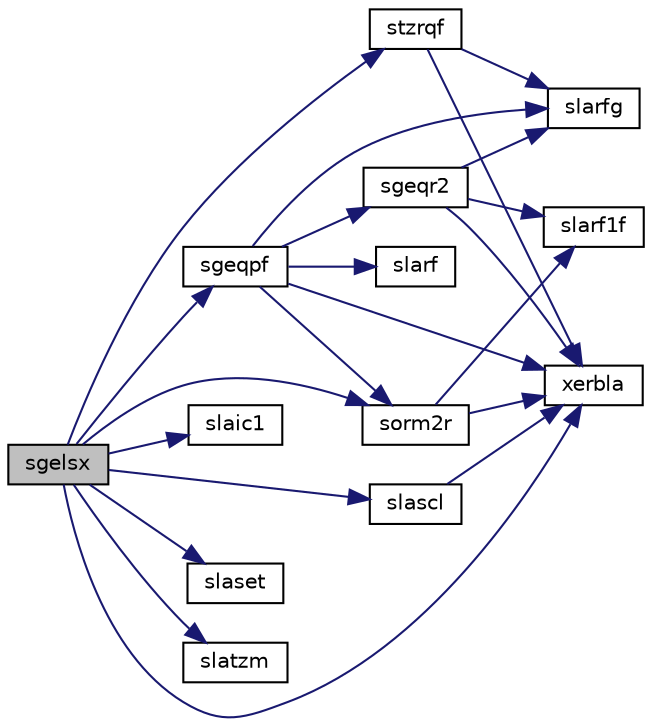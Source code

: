 digraph "sgelsx"
{
 // LATEX_PDF_SIZE
  edge [fontname="Helvetica",fontsize="10",labelfontname="Helvetica",labelfontsize="10"];
  node [fontname="Helvetica",fontsize="10",shape=record];
  rankdir="LR";
  Node1 [label="sgelsx",height=0.2,width=0.4,color="black", fillcolor="grey75", style="filled", fontcolor="black",tooltip="SGELSX solves overdetermined or underdetermined systems for GE matrices"];
  Node1 -> Node2 [color="midnightblue",fontsize="10",style="solid",fontname="Helvetica"];
  Node2 [label="sgeqpf",height=0.2,width=0.4,color="black", fillcolor="white", style="filled",URL="$sgeqpf_8f.html#ac3876ee65cc8a4a6130d8f1aa9117931",tooltip="SGEQPF"];
  Node2 -> Node3 [color="midnightblue",fontsize="10",style="solid",fontname="Helvetica"];
  Node3 [label="sgeqr2",height=0.2,width=0.4,color="black", fillcolor="white", style="filled",URL="$sgeqr2_8f.html#acd1ae8241f3d12cfa0f1d5ecdbc32eca",tooltip="SGEQR2 computes the QR factorization of a general rectangular matrix using an unblocked algorithm."];
  Node3 -> Node4 [color="midnightblue",fontsize="10",style="solid",fontname="Helvetica"];
  Node4 [label="slarf1f",height=0.2,width=0.4,color="black", fillcolor="white", style="filled",URL="$slarf1f_8f.html#aefd3efd961011e8288e1a09bb2e04b99",tooltip="SLARF1F applies an elementary reflector to a general rectangular"];
  Node3 -> Node5 [color="midnightblue",fontsize="10",style="solid",fontname="Helvetica"];
  Node5 [label="slarfg",height=0.2,width=0.4,color="black", fillcolor="white", style="filled",URL="$slarfg_8f.html#a1c10a1adfa35b2d5ea15e801287a6a38",tooltip="SLARFG generates an elementary reflector (Householder matrix)."];
  Node3 -> Node6 [color="midnightblue",fontsize="10",style="solid",fontname="Helvetica"];
  Node6 [label="xerbla",height=0.2,width=0.4,color="black", fillcolor="white", style="filled",URL="$xerbla_8f.html#a377ee61015baf8dea7770b3a404b1c07",tooltip="XERBLA"];
  Node2 -> Node7 [color="midnightblue",fontsize="10",style="solid",fontname="Helvetica"];
  Node7 [label="slarf",height=0.2,width=0.4,color="black", fillcolor="white", style="filled",URL="$slarf_8f.html#a38688653aa8fa8f1e3fadbdcd1377969",tooltip="SLARF applies an elementary reflector to a general rectangular matrix."];
  Node2 -> Node5 [color="midnightblue",fontsize="10",style="solid",fontname="Helvetica"];
  Node2 -> Node8 [color="midnightblue",fontsize="10",style="solid",fontname="Helvetica"];
  Node8 [label="sorm2r",height=0.2,width=0.4,color="black", fillcolor="white", style="filled",URL="$sorm2r_8f.html#a45a8a1e608ebbcc3fcafbe60f2995d78",tooltip="SORM2R multiplies a general matrix by the orthogonal matrix from a QR factorization determined by sge..."];
  Node8 -> Node4 [color="midnightblue",fontsize="10",style="solid",fontname="Helvetica"];
  Node8 -> Node6 [color="midnightblue",fontsize="10",style="solid",fontname="Helvetica"];
  Node2 -> Node6 [color="midnightblue",fontsize="10",style="solid",fontname="Helvetica"];
  Node1 -> Node9 [color="midnightblue",fontsize="10",style="solid",fontname="Helvetica"];
  Node9 [label="slaic1",height=0.2,width=0.4,color="black", fillcolor="white", style="filled",URL="$slaic1_8f.html#a80c98fd2b810c4b11de3a58312b5832e",tooltip="SLAIC1 applies one step of incremental condition estimation."];
  Node1 -> Node10 [color="midnightblue",fontsize="10",style="solid",fontname="Helvetica"];
  Node10 [label="slascl",height=0.2,width=0.4,color="black", fillcolor="white", style="filled",URL="$slascl_8f.html#a11e6ce67ce97ca5b0a3a7bc5645a09d9",tooltip="SLASCL multiplies a general rectangular matrix by a real scalar defined as cto/cfrom."];
  Node10 -> Node6 [color="midnightblue",fontsize="10",style="solid",fontname="Helvetica"];
  Node1 -> Node11 [color="midnightblue",fontsize="10",style="solid",fontname="Helvetica"];
  Node11 [label="slaset",height=0.2,width=0.4,color="black", fillcolor="white", style="filled",URL="$slaset_8f.html#a6174184453f17ad7cc3488044325d5ac",tooltip="SLASET initializes the off-diagonal elements and the diagonal elements of a matrix to given values."];
  Node1 -> Node12 [color="midnightblue",fontsize="10",style="solid",fontname="Helvetica"];
  Node12 [label="slatzm",height=0.2,width=0.4,color="black", fillcolor="white", style="filled",URL="$slatzm_8f.html#ad9b8195560fdc25b133330f5c1993c69",tooltip="SLATZM"];
  Node1 -> Node8 [color="midnightblue",fontsize="10",style="solid",fontname="Helvetica"];
  Node1 -> Node13 [color="midnightblue",fontsize="10",style="solid",fontname="Helvetica"];
  Node13 [label="stzrqf",height=0.2,width=0.4,color="black", fillcolor="white", style="filled",URL="$stzrqf_8f.html#a56e971c361b174864e8fe410aea3e87b",tooltip="STZRQF"];
  Node13 -> Node5 [color="midnightblue",fontsize="10",style="solid",fontname="Helvetica"];
  Node13 -> Node6 [color="midnightblue",fontsize="10",style="solid",fontname="Helvetica"];
  Node1 -> Node6 [color="midnightblue",fontsize="10",style="solid",fontname="Helvetica"];
}
